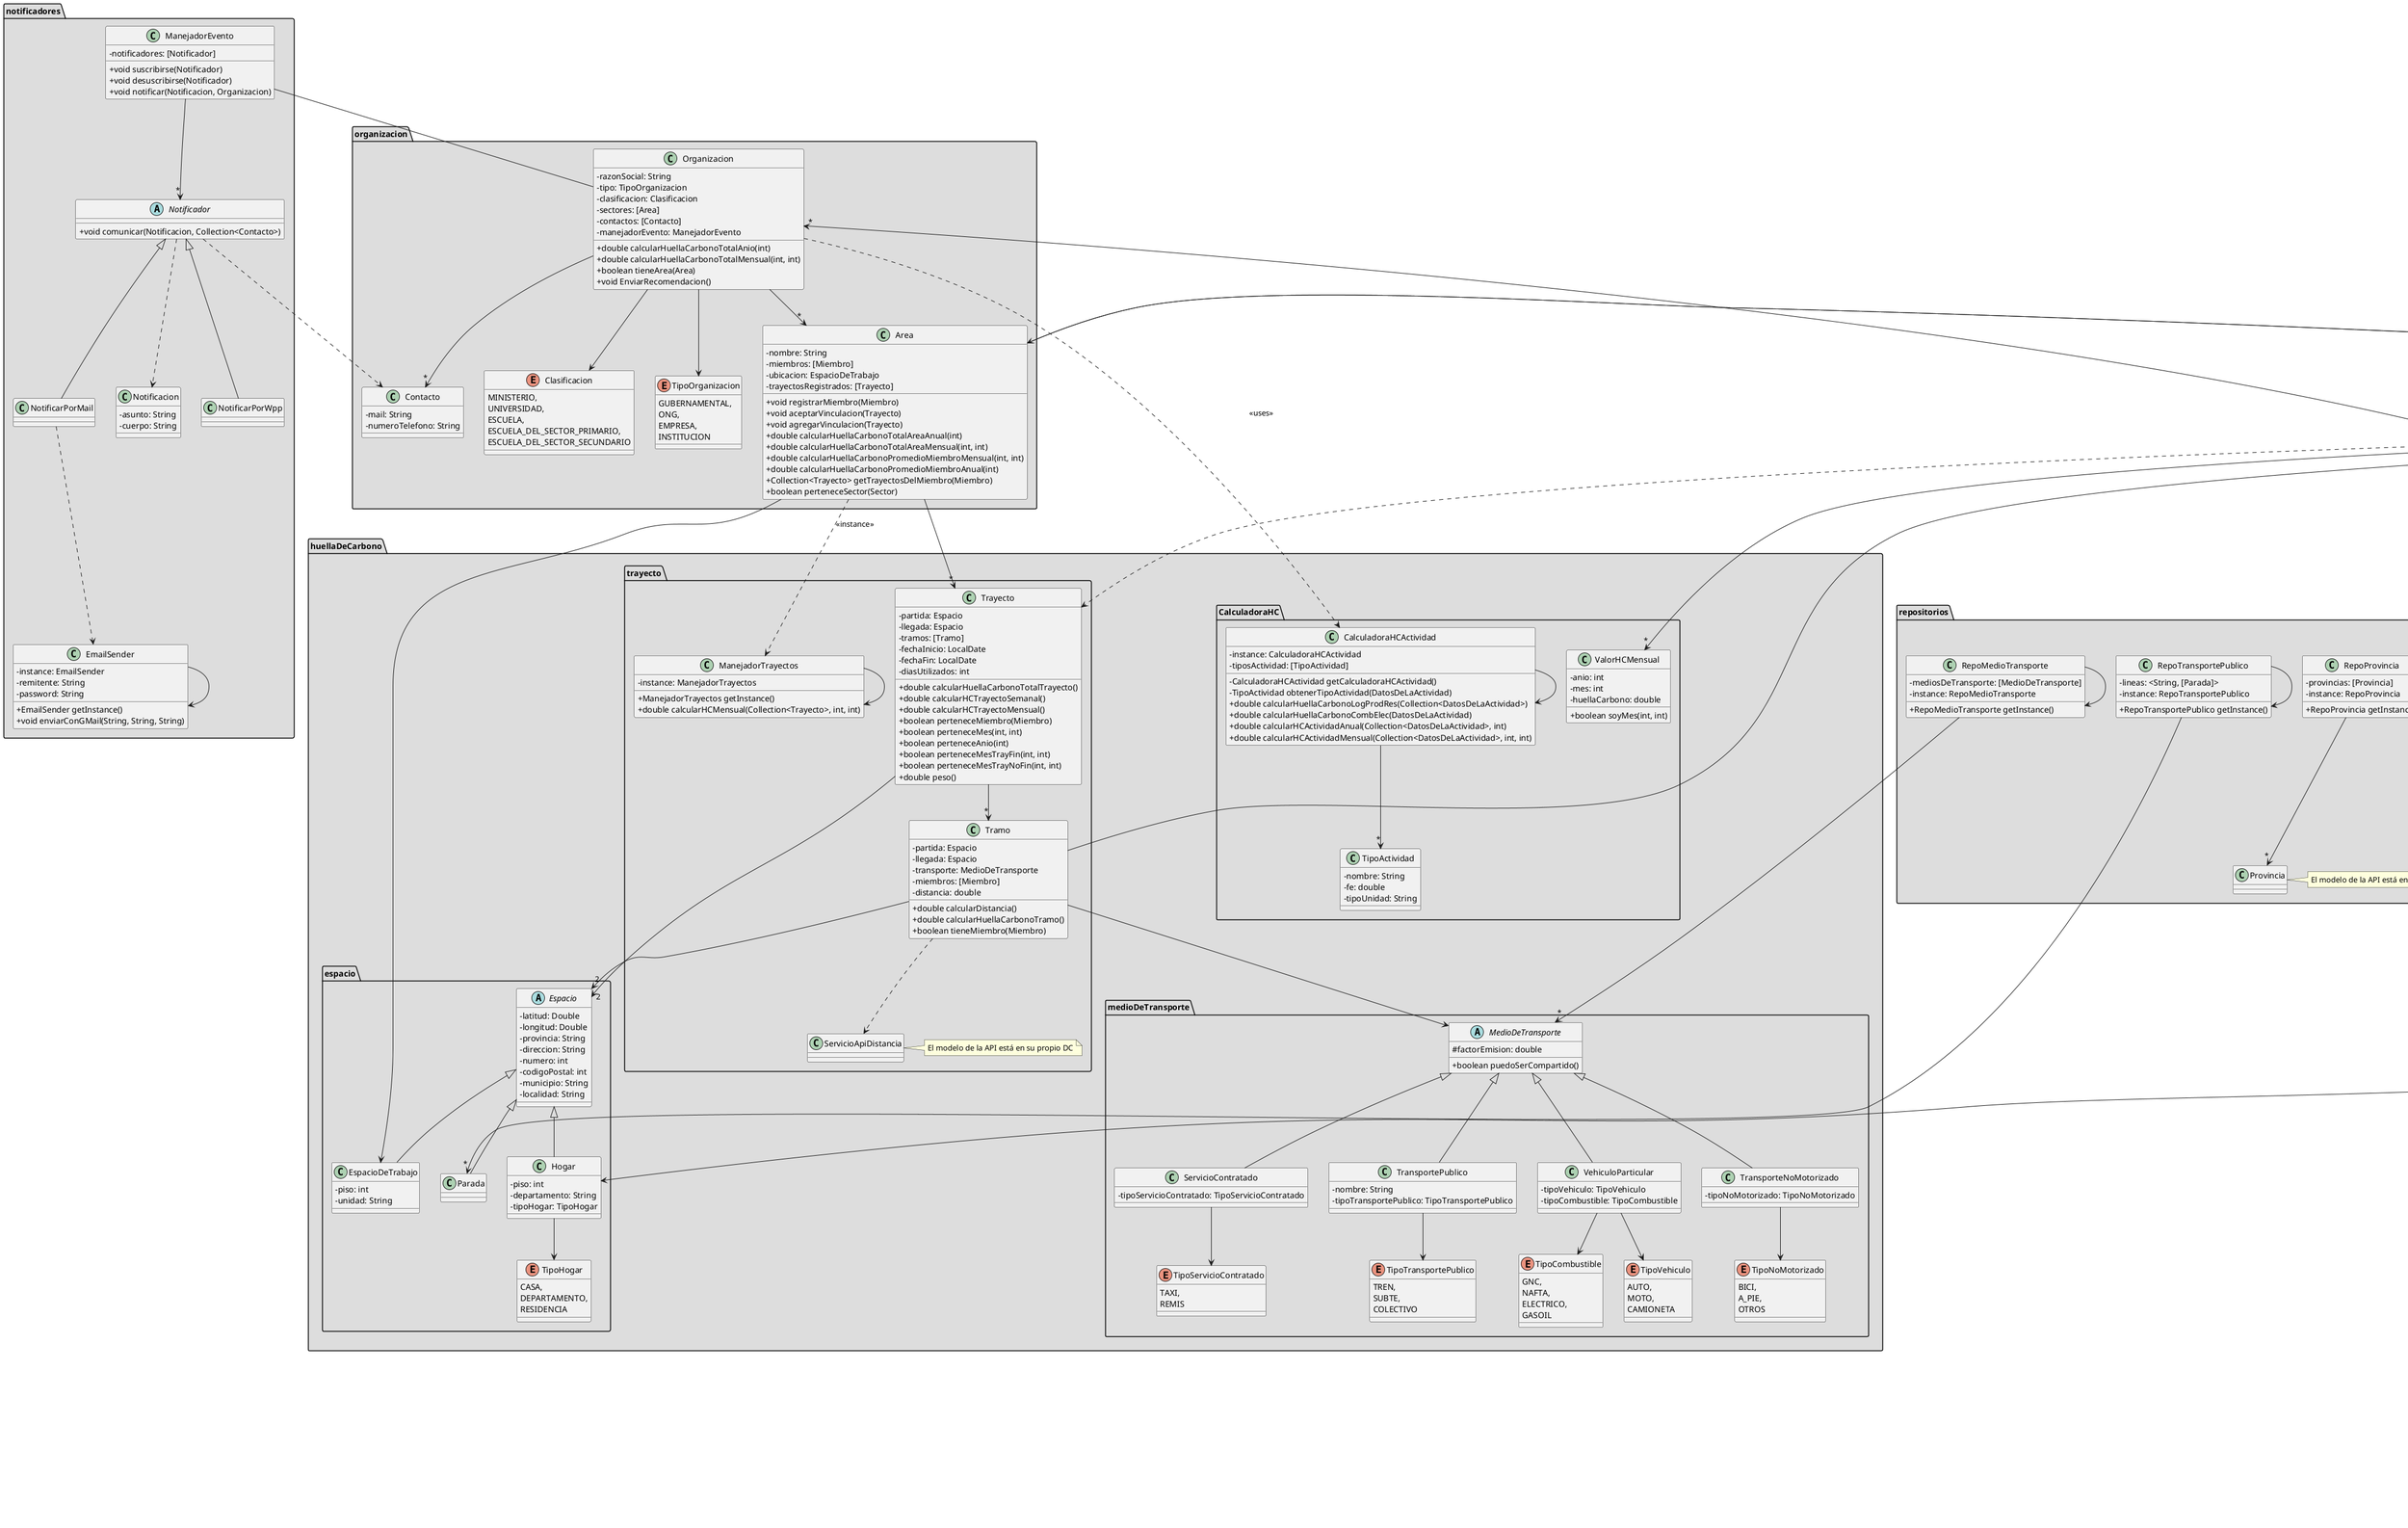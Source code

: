 @startuml
skinparam classAttributeIconSize 0

package "miembro" #DDDDDD {
    class Persona {
    -nombre: String
    -apellido: String
    -nroDocumento: String
    -tipoDocumento: TipoDocumento
    -ubicacion: Hogar
    -usuario: Usuario
    }

    class Miembro {
    -persona: Persona
    -area: Area
    -valoresHCMensuales: [ValorHCMensual]

    +double calcularHuellaCarbonoMiembroMensual(int, int)
    +double calcularHuellaCarbonoMiembroAnual(int)
    +double impactoMiembroEnOrganizacionAnual(int)
    +double impactoMiembroEnOrganizacionMensual(int, int)
    -void agregarHCMensual(int, int, double)
    }

    enum TipoDocumento {
    DNI,
    LE,
    LC
    }
}

package "sector" #DDDDDD {

  abstract class Sector {

  +String getNombre()
  +String nombrePrvoincia()

  }
  note right: El modelo de la API está en su propio DC

  class ProvinciaSector extends Sector {
  -nombre:String
  -pais: PaisSector
  -provinciaCodigo: Long
  }

  class MunicipioSector extends Sector {
  -nombre: String
  -provincia: ProvinciaSector
  -municipioCodigo: Long
  }

  class PaisSector {
  -nombre: String
  }

  class LocalidadSector {
  -nombre: String
  -codPostal: String
  -municipio: MunicipioSector
  }

}

package "organizacion" #DDDDDD {

    class Contacto {
    -mail: String
    -numeroTelefono: String
    }

    class Organizacion {
    -razonSocial: String
    -tipo: TipoOrganizacion
    -clasificacion: Clasificacion
    -sectores: [Area]
    -contactos: [Contacto]
    -manejadorEvento: ManejadorEvento

    +double calcularHuellaCarbonoTotalAnio(int)
    +double calcularHuellaCarbonoTotalMensual(int, int)
    +boolean tieneArea(Area)
    +void EnviarRecomendacion()
    }

    class Area {
    -nombre: String
    -miembros: [Miembro]
    -ubicacion: EspacioDeTrabajo
    -trayectosRegistrados: [Trayecto]

    +void registrarMiembro(Miembro)
    +void aceptarVinculacion(Trayecto)
    +void agregarVinculacion(Trayecto)
    +double calcularHuellaCarbonoTotalAreaAnual(int)
    +double calcularHuellaCarbonoTotalAreaMensual(int, int)
    +double calcularHuellaCarbonoPromedioMiembroMensual(int, int)
    +double calcularHuellaCarbonoPromedioMiembroAnual(int)
    +Collection<Trayecto> getTrayectosDelMiembro(Miembro)
    +boolean perteneceSector(Sector)
    }

    enum Clasificacion {
    MINISTERIO,
    UNIVERSIDAD,
    ESCUELA,
    ESCUELA_DEL_SECTOR_PRIMARIO,
    ESCUELA_DEL_SECTOR_SECUNDARIO
    }

    enum TipoOrganizacion {
    GUBERNAMENTAL,
    ONG,
    EMPRESA,
    INSTITUCION
    }
}

package "notificadores" #DDDDDD {

    abstract class Notificador {

    +void comunicar(Notificacion, Collection<Contacto>)
    }

    class EmailSender {
    -instance: EmailSender
    -remitente: String
    -password: String

    +EmailSender getInstance()
    +void enviarConGMail(String, String, String)
    }

    class ManejadorEvento {
    -notificadores: [Notificador]

    +void suscribirse(Notificador)
    +void desuscribirse(Notificador)
    +void notificar(Notificacion, Organizacion)
    }

    class NotificarPorWpp extends Notificador {

    }

    class NotificarPorMail extends Notificador {

    }

    class Notificacion {
    -asunto: String
    -cuerpo: String
    }
}

package "repositorios" #DDDDDD {

    class RepoOrganizaciones {
    -organizaciones: [Organizacion]
    -instance: RepoOrganizaciones

    +RepoOrganizaciones getInstance()
    +Organizacion encontrarOrganizacion(Area)
    +Collection<Contacto> listadoContactosOrganizaciones()
    +Collection<Area> listadoAreasOrganizaciones()

    }

    class RepoTransportePublico {
    -lineas: <String, [Parada]>
    -instance: RepoTransportePublico

    +RepoTransportePublico getInstance()

    }

    class RepositorioUsuarios {
    -salt: [byte]
    -loginUsuarios: <String,String>
    -instance: RepositorioUsuarios

    +RepositorioUsuarios getInstance()
    +String generarHash(String, byte[])
    +void validarContrasenia(String)
    +void agregarUsuario(String,String)
    +boolean contraseniaCoincide(String, String)
    }

    class RepoLocalidad {
    -localidades: [Localidad]
    -instance: RepoLocalidad

    +RepoLocalidad getInstance()
    }

    class Localidad {

    }
    note right: El modelo de la API está en su propio DC


    class RepoMedioTransporte {
    -mediosDeTransporte: [MedioDeTransporte]
    -instance: RepoMedioTransporte

    +RepoMedioTransporte getInstance()

    }

    class RepoMunicipio {
    -municipios: [Municipio]
    -instance: RepoMunicipio

    +RepoMunicipio getInstance()

    }

    class Municipio {

    }
    note right: El modelo de la API está en su propio DC

    class RepoProvincia {
    -provincias: [Provincia]
    -instance: RepoProvincia

    +RepoProvincia getInstance()

    }

    class Provincia {

    }
    note right: El modelo de la API está en su propio DC


}

package "huellaDeCarbono" #DDDDDD {

    package "CalculadoraHC" {
        class CalculadoraHCActividad {
        -instance: CalculadoraHCActividad
        -tiposActividad: [TipoActividad]

        -CalculadoraHCActividad getCalculadoraHCActividad()
        -TipoActividad obtenerTipoActividad(DatosDeLaActividad)
        +double calcularHuellaCarbonoLogProdRes(Collection<DatosDeLaActividad>)
        +double calcularHuellaCarbonoCombElec(DatosDeLaActividad)
        +double calcularHCActividadAnual(Collection<DatosDeLaActividad>, int)
        +double calcularHCActividadMensual(Collection<DatosDeLaActividad>, int, int)
        }

        class TipoActividad {
        -nombre: String
        -fe: double
        -tipoUnidad: String
        }

        class ValorHCMensual {
        -anio: int
        -mes: int
        -huellaCarbono: double

        +boolean soyMes(int, int)
        }
    }

    package "espacio" {
        abstract class Espacio {
        -latitud: Double
        -longitud: Double
        -provincia: String
        -direccion: String
        -numero: int
        -codigoPostal: int
        -municipio: String
        -localidad: String
        }

        class Hogar extends Espacio {
        -piso: int
        -departamento: String
        -tipoHogar: TipoHogar
        }

        class Parada extends Espacio {

        }

        class EspacioDeTrabajo extends Espacio {
        -piso: int
        -unidad: String
        }

        enum TipoHogar {
        CASA,
        DEPARTAMENTO,
        RESIDENCIA
        }
    }

    package "medioDeTransporte" {

        abstract class MedioDeTransporte {
        #factorEmision: double

        +boolean puedoSerCompartido()
        }

        class VehiculoParticular extends MedioDeTransporte {
        -tipoVehiculo: TipoVehiculo
        -tipoCombustible: TipoCombustible
        }

        enum TipoCombustible {
        GNC,
        NAFTA,
        ELECTRICO,
        GASOIL
        }

        enum TipoVehiculo {
        AUTO,
        MOTO,
        CAMIONETA
        }

        class TransporteNoMotorizado extends MedioDeTransporte {
        -tipoNoMotorizado: TipoNoMotorizado
        }

        enum TipoNoMotorizado {
        BICI,
        A_PIE,
        OTROS
        }

        class ServicioContratado extends MedioDeTransporte {
        -tipoServicioContratado: TipoServicioContratado
        }

        enum TipoServicioContratado {
        TAXI,
        REMIS
        }

        class TransportePublico extends MedioDeTransporte {
        -nombre: String
        -tipoTransportePublico: TipoTransportePublico
        }

        enum TipoTransportePublico {
        TREN,
        SUBTE,
        COLECTIVO
        }
    }

    package "trayecto" {

        class Trayecto {
        -partida: Espacio
        -llegada: Espacio
        -tramos: [Tramo]
        -fechaInicio: LocalDate
        -fechaFin: LocalDate
        -diasUtilizados: int

        +double calcularHuellaCarbonoTotalTrayecto()
        +double calcularHCTrayectoSemanal()
        +double calcularHCTrayectoMensual()
        +boolean perteneceMiembro(Miembro)
        +boolean perteneceMes(int, int)
        +boolean perteneceAnio(int)
        +boolean perteneceMesTrayFin(int, int)
        +boolean perteneceMesTrayNoFin(int, int)
        +double peso()
        }

        class Tramo {
        -partida: Espacio
        -llegada: Espacio
        -transporte: MedioDeTransporte
        -miembros: [Miembro]
        -distancia: double

        +double calcularDistancia()
        +double calcularHuellaCarbonoTramo()
        +boolean tieneMiembro(Miembro)
        }

        class ManejadorTrayectos {
        -instance: ManejadorTrayectos

        +ManejadorTrayectos getInstance()
        +double calcularHCMensual(Collection<Trayecto>, int, int)
        }

        class ServicioApiDistancia {

        }
        note right: El modelo de la API está en su propio DC

    }
}

package "excel_ETL" #DDDDDD {

    class DatosDeLaActividad {
    -actividad:String
    -tipoDeConsumo:String
    -consumo:Consumo
    -periodoDeImputacion:String

    +boolean perteneceAnio(int)
    +boolean perteneceMesAnio(int, int)
    +boolean perteneceSoloAnio(int)
    }

    class Consumo {
    -valor: Double
    -periodicidad:String
    }

    class Transformador {
    -datosActividad: [DatosDeLaActividad]

    +void cargarDatos(String)
    }
}

package "roles" #DDDDDD {

    abstract Usuario {
    -usuario: String
    -contraseniaHasheada: String
    +miValidador : ValidadorDeMetricas
    -salt: [byte]

    +String generarHash(String, [byte])
    }


    class Administrador extends Usuario {
    }

    class AgenteSectorial extends Usuario {
    -sectorTerritorial: Sector

    +double calcularHuellaCarbonoPorSectorAnual(int)
    +double calcularHuellaCarbonoPorSectorMensual(int, int)
    }

    class UsuarioComun extends Usuario {

    }
}

Miembro ..> Trayecto
Miembro --> Persona
Miembro --> Area
Miembro --> "*" ValorHCMensual

Area --> EspacioDeTrabajo
Area --> "*" Miembro
Area --> "*" Trayecto
Area ..> ManejadorTrayectos : <<instance>>

Organizacion --> "*" Area
Organizacion --> TipoOrganizacion
Organizacion --> Clasificacion
Organizacion --> "*" Contacto
Organizacion ..> CalculadoraHCActividad: <<uses>>

Trayecto --> "2" Espacio
Trayecto --> "*" Tramo

DatosDeLaActividad --> Consumo

Transformador --> "*" DatosDeLaActividad

Tramo --> "2" Espacio
Tramo --> MedioDeTransporte
Tramo --> "*" Miembro
Tramo ..> ServicioApiDistancia

Hogar --> TipoHogar

VehiculoParticular --> TipoVehiculo
VehiculoParticular --> TipoCombustible

ServicioContratado --> TipoServicioContratado

TransportePublico --> TipoTransportePublico

TransporteNoMotorizado --> TipoNoMotorizado

RepositorioUsuarios --> Usuario
RepositorioUsuarios --> RepositorioUsuarios

RepoTransportePublico --> "*" Parada
RepoTransportePublico --> RepoTransportePublico

RepoOrganizaciones --> RepoOrganizaciones
RepoOrganizaciones --> "*" Organizacion

RepoLocalidad --> RepoLocalidad
RepoLocalidad --> "*" Localidad

RepoMedioTransporte --> RepoMedioTransporte
RepoMedioTransporte --> "*" MedioDeTransporte

RepoMunicipio --> RepoMunicipio
RepoMunicipio --> "*" Municipio

RepoProvincia --> RepoProvincia
RepoProvincia --> "*" Provincia

ManejadorTrayectos --> ManejadorTrayectos

Persona --> Hogar
Persona --> Usuario
Persona --> TipoDocumento

CalculadoraHCActividad --> "*" TipoActividad
CalculadoraHCActividad --> CalculadoraHCActividad

Notificador ..> Notificacion
Notificador ..> Contacto

ManejadorEvento --> "*" Notificador
ManejadorEvento -- Organizacion

AgenteSectorial ..> RepoOrganizaciones
AgenteSectorial --> Sector

ProvinciaSector --> PaisSector
MunicipioSector --> ProvinciaSector
LocalidadSector --> MunicipioSector

NotificarPorMail ..> EmailSender

EmailSender --> EmailSender

@enduml